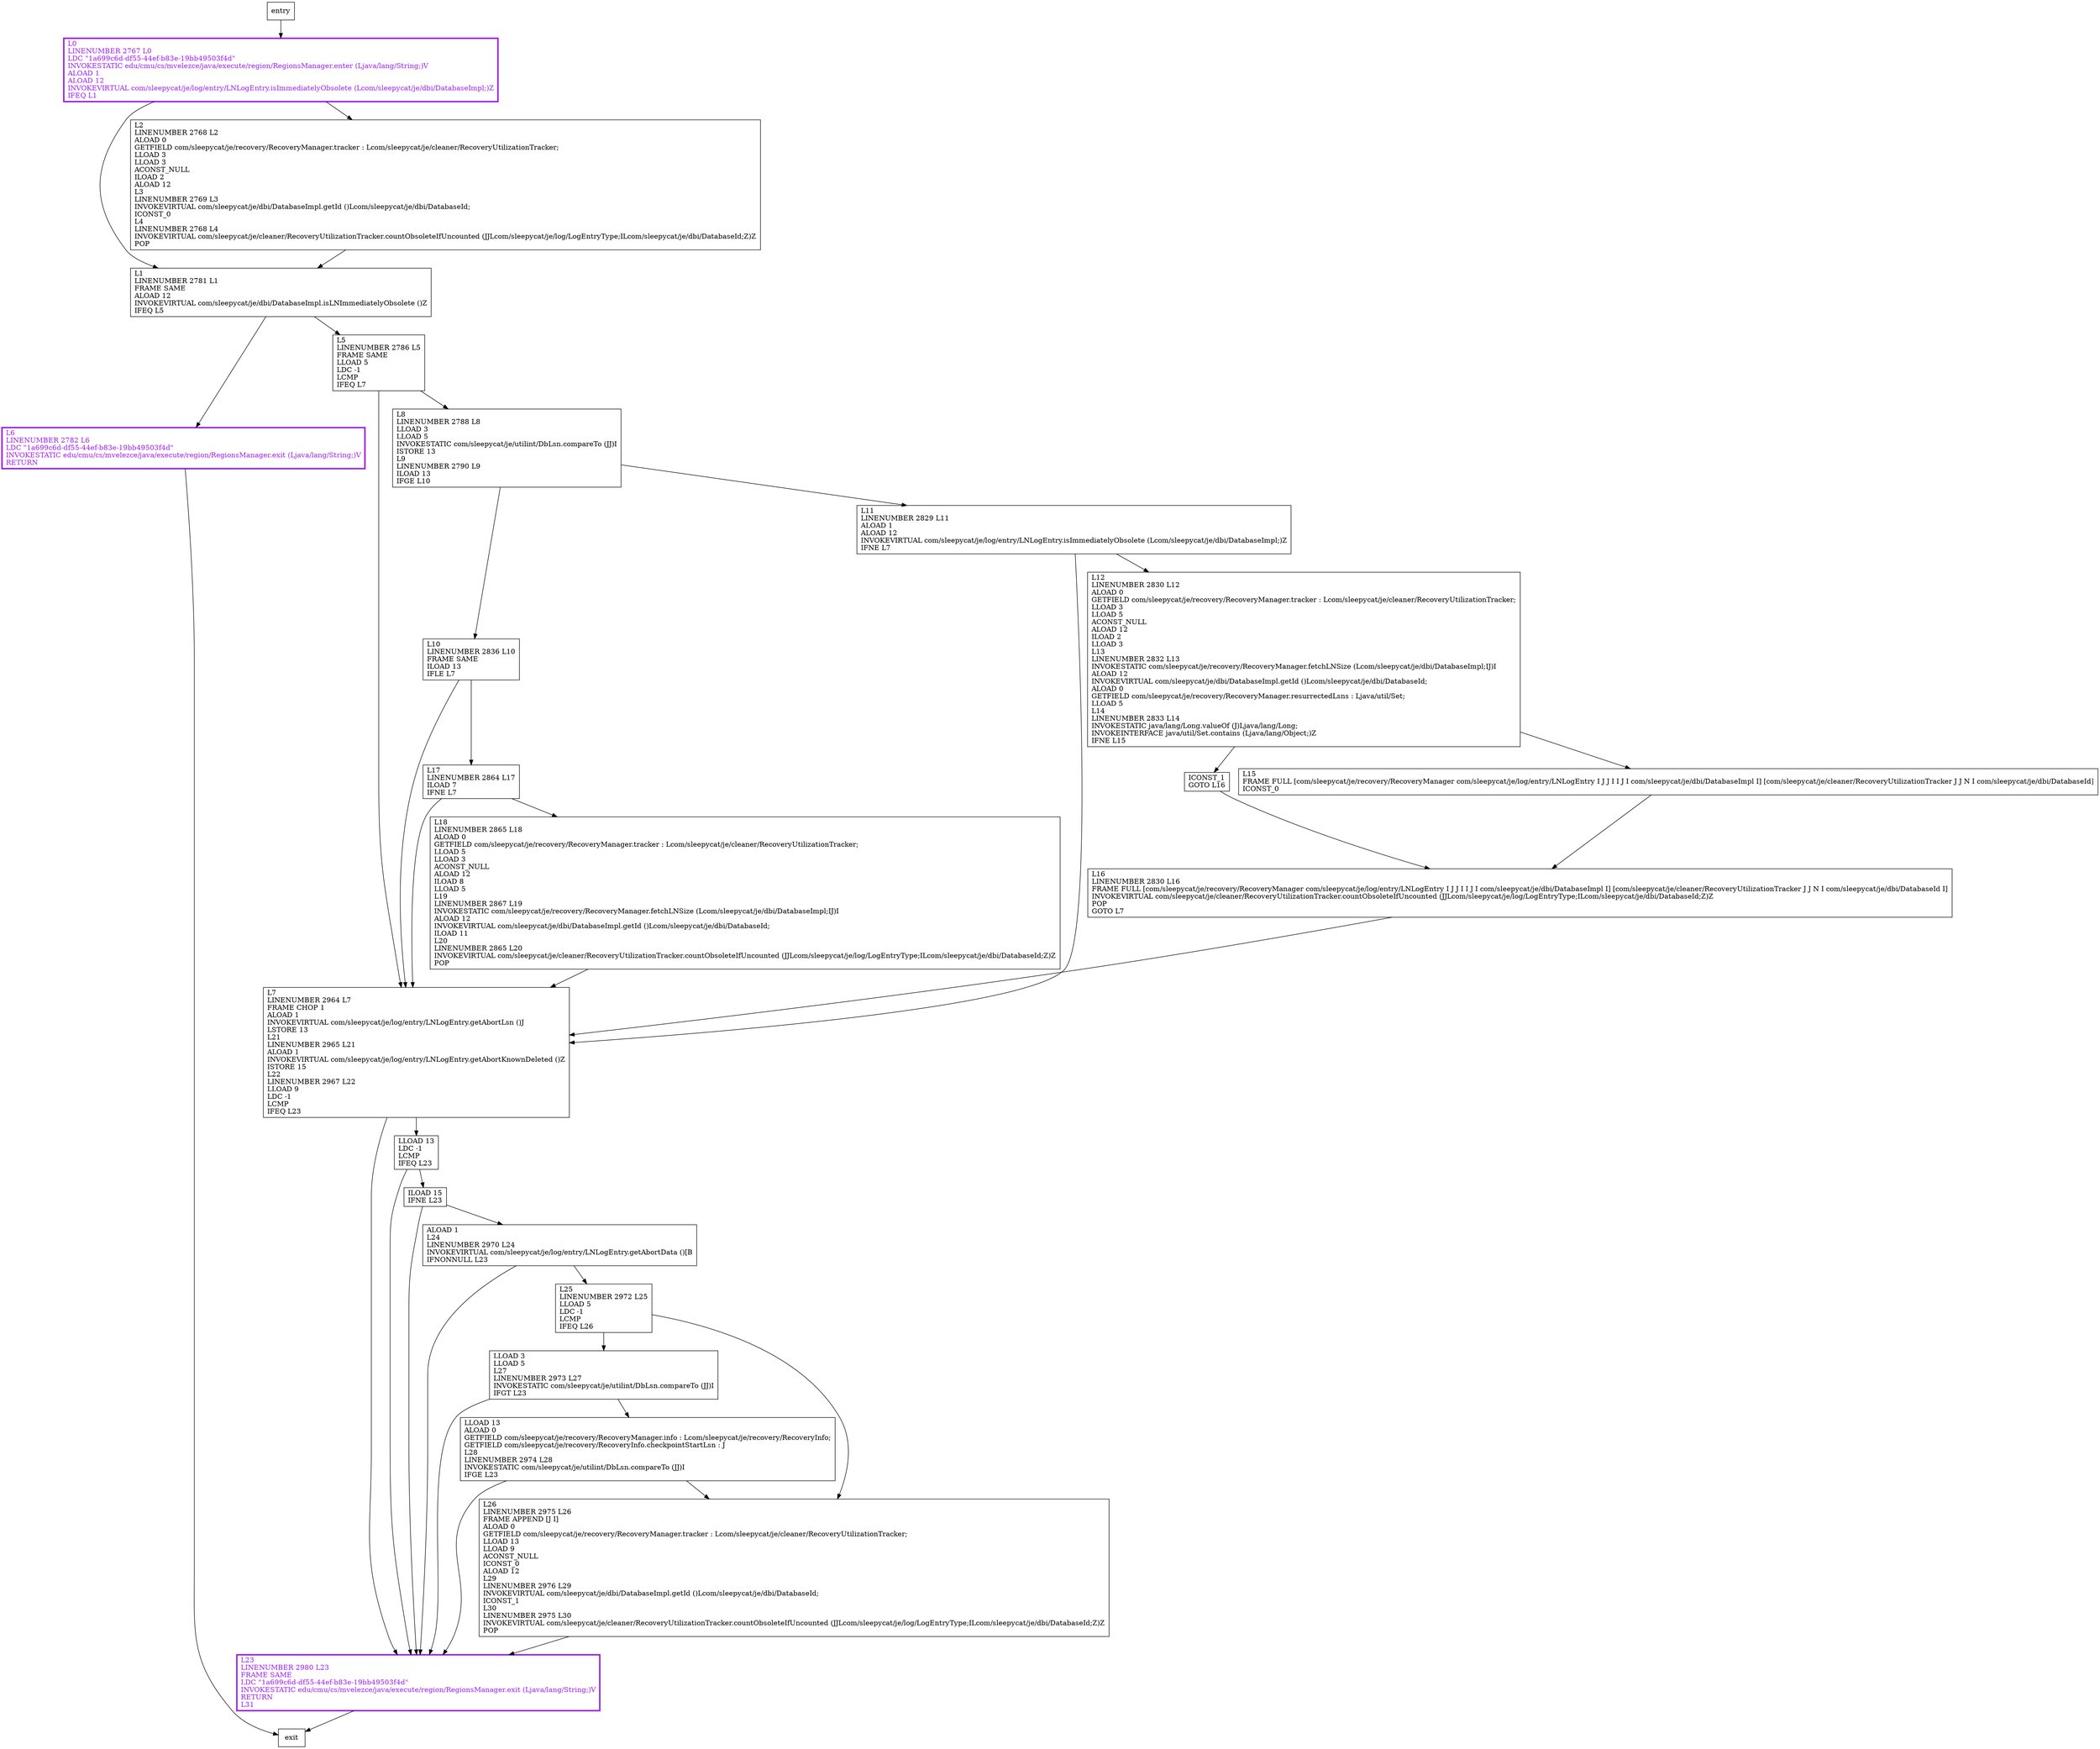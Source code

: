 digraph redoUtilizationInfo {
node [shape=record];
1979940684 [label="L1\lLINENUMBER 2781 L1\lFRAME SAME\lALOAD 12\lINVOKEVIRTUAL com/sleepycat/je/dbi/DatabaseImpl.isLNImmediatelyObsolete ()Z\lIFEQ L5\l"];
289038668 [label="L7\lLINENUMBER 2964 L7\lFRAME CHOP 1\lALOAD 1\lINVOKEVIRTUAL com/sleepycat/je/log/entry/LNLogEntry.getAbortLsn ()J\lLSTORE 13\lL21\lLINENUMBER 2965 L21\lALOAD 1\lINVOKEVIRTUAL com/sleepycat/je/log/entry/LNLogEntry.getAbortKnownDeleted ()Z\lISTORE 15\lL22\lLINENUMBER 2967 L22\lLLOAD 9\lLDC -1\lLCMP\lIFEQ L23\l"];
417094154 [label="L0\lLINENUMBER 2767 L0\lLDC \"1a699c6d-df55-44ef-b83e-19bb49503f4d\"\lINVOKESTATIC edu/cmu/cs/mvelezce/java/execute/region/RegionsManager.enter (Ljava/lang/String;)V\lALOAD 1\lALOAD 12\lINVOKEVIRTUAL com/sleepycat/je/log/entry/LNLogEntry.isImmediatelyObsolete (Lcom/sleepycat/je/dbi/DatabaseImpl;)Z\lIFEQ L1\l"];
711383673 [label="L23\lLINENUMBER 2980 L23\lFRAME SAME\lLDC \"1a699c6d-df55-44ef-b83e-19bb49503f4d\"\lINVOKESTATIC edu/cmu/cs/mvelezce/java/execute/region/RegionsManager.exit (Ljava/lang/String;)V\lRETURN\lL31\l"];
1872708692 [label="ILOAD 15\lIFNE L23\l"];
560619541 [label="L12\lLINENUMBER 2830 L12\lALOAD 0\lGETFIELD com/sleepycat/je/recovery/RecoveryManager.tracker : Lcom/sleepycat/je/cleaner/RecoveryUtilizationTracker;\lLLOAD 3\lLLOAD 5\lACONST_NULL\lALOAD 12\lILOAD 2\lLLOAD 3\lL13\lLINENUMBER 2832 L13\lINVOKESTATIC com/sleepycat/je/recovery/RecoveryManager.fetchLNSize (Lcom/sleepycat/je/dbi/DatabaseImpl;IJ)I\lALOAD 12\lINVOKEVIRTUAL com/sleepycat/je/dbi/DatabaseImpl.getId ()Lcom/sleepycat/je/dbi/DatabaseId;\lALOAD 0\lGETFIELD com/sleepycat/je/recovery/RecoveryManager.resurrectedLsns : Ljava/util/Set;\lLLOAD 5\lL14\lLINENUMBER 2833 L14\lINVOKESTATIC java/lang/Long.valueOf (J)Ljava/lang/Long;\lINVOKEINTERFACE java/util/Set.contains (Ljava/lang/Object;)Z\lIFNE L15\l"];
642700687 [label="ICONST_1\lGOTO L16\l"];
2063118379 [label="LLOAD 13\lALOAD 0\lGETFIELD com/sleepycat/je/recovery/RecoveryManager.info : Lcom/sleepycat/je/recovery/RecoveryInfo;\lGETFIELD com/sleepycat/je/recovery/RecoveryInfo.checkpointStartLsn : J\lL28\lLINENUMBER 2974 L28\lINVOKESTATIC com/sleepycat/je/utilint/DbLsn.compareTo (JJ)I\lIFGE L23\l"];
765385701 [label="L25\lLINENUMBER 2972 L25\lLLOAD 5\lLDC -1\lLCMP\lIFEQ L26\l"];
127837544 [label="L16\lLINENUMBER 2830 L16\lFRAME FULL [com/sleepycat/je/recovery/RecoveryManager com/sleepycat/je/log/entry/LNLogEntry I J J I I J I com/sleepycat/je/dbi/DatabaseImpl I] [com/sleepycat/je/cleaner/RecoveryUtilizationTracker J J N I com/sleepycat/je/dbi/DatabaseId I]\lINVOKEVIRTUAL com/sleepycat/je/cleaner/RecoveryUtilizationTracker.countObsoleteIfUncounted (JJLcom/sleepycat/je/log/LogEntryType;ILcom/sleepycat/je/dbi/DatabaseId;Z)Z\lPOP\lGOTO L7\l"];
835790880 [label="L2\lLINENUMBER 2768 L2\lALOAD 0\lGETFIELD com/sleepycat/je/recovery/RecoveryManager.tracker : Lcom/sleepycat/je/cleaner/RecoveryUtilizationTracker;\lLLOAD 3\lLLOAD 3\lACONST_NULL\lILOAD 2\lALOAD 12\lL3\lLINENUMBER 2769 L3\lINVOKEVIRTUAL com/sleepycat/je/dbi/DatabaseImpl.getId ()Lcom/sleepycat/je/dbi/DatabaseId;\lICONST_0\lL4\lLINENUMBER 2768 L4\lINVOKEVIRTUAL com/sleepycat/je/cleaner/RecoveryUtilizationTracker.countObsoleteIfUncounted (JJLcom/sleepycat/je/log/LogEntryType;ILcom/sleepycat/je/dbi/DatabaseId;Z)Z\lPOP\l"];
606021291 [label="LLOAD 3\lLLOAD 5\lL27\lLINENUMBER 2973 L27\lINVOKESTATIC com/sleepycat/je/utilint/DbLsn.compareTo (JJ)I\lIFGT L23\l"];
689101667 [label="L8\lLINENUMBER 2788 L8\lLLOAD 3\lLLOAD 5\lINVOKESTATIC com/sleepycat/je/utilint/DbLsn.compareTo (JJ)I\lISTORE 13\lL9\lLINENUMBER 2790 L9\lILOAD 13\lIFGE L10\l"];
513572504 [label="L15\lFRAME FULL [com/sleepycat/je/recovery/RecoveryManager com/sleepycat/je/log/entry/LNLogEntry I J J I I J I com/sleepycat/je/dbi/DatabaseImpl I] [com/sleepycat/je/cleaner/RecoveryUtilizationTracker J J N I com/sleepycat/je/dbi/DatabaseId]\lICONST_0\l"];
2036657064 [label="ALOAD 1\lL24\lLINENUMBER 2970 L24\lINVOKEVIRTUAL com/sleepycat/je/log/entry/LNLogEntry.getAbortData ()[B\lIFNONNULL L23\l"];
2091813002 [label="L6\lLINENUMBER 2782 L6\lLDC \"1a699c6d-df55-44ef-b83e-19bb49503f4d\"\lINVOKESTATIC edu/cmu/cs/mvelezce/java/execute/region/RegionsManager.exit (Ljava/lang/String;)V\lRETURN\l"];
1670929707 [label="L10\lLINENUMBER 2836 L10\lFRAME SAME\lILOAD 13\lIFLE L7\l"];
1486979552 [label="LLOAD 13\lLDC -1\lLCMP\lIFEQ L23\l"];
825715005 [label="L26\lLINENUMBER 2975 L26\lFRAME APPEND [J I]\lALOAD 0\lGETFIELD com/sleepycat/je/recovery/RecoveryManager.tracker : Lcom/sleepycat/je/cleaner/RecoveryUtilizationTracker;\lLLOAD 13\lLLOAD 9\lACONST_NULL\lICONST_0\lALOAD 12\lL29\lLINENUMBER 2976 L29\lINVOKEVIRTUAL com/sleepycat/je/dbi/DatabaseImpl.getId ()Lcom/sleepycat/je/dbi/DatabaseId;\lICONST_1\lL30\lLINENUMBER 2975 L30\lINVOKEVIRTUAL com/sleepycat/je/cleaner/RecoveryUtilizationTracker.countObsoleteIfUncounted (JJLcom/sleepycat/je/log/LogEntryType;ILcom/sleepycat/je/dbi/DatabaseId;Z)Z\lPOP\l"];
135516096 [label="L18\lLINENUMBER 2865 L18\lALOAD 0\lGETFIELD com/sleepycat/je/recovery/RecoveryManager.tracker : Lcom/sleepycat/je/cleaner/RecoveryUtilizationTracker;\lLLOAD 5\lLLOAD 3\lACONST_NULL\lALOAD 12\lILOAD 8\lLLOAD 5\lL19\lLINENUMBER 2867 L19\lINVOKESTATIC com/sleepycat/je/recovery/RecoveryManager.fetchLNSize (Lcom/sleepycat/je/dbi/DatabaseImpl;IJ)I\lALOAD 12\lINVOKEVIRTUAL com/sleepycat/je/dbi/DatabaseImpl.getId ()Lcom/sleepycat/je/dbi/DatabaseId;\lILOAD 11\lL20\lLINENUMBER 2865 L20\lINVOKEVIRTUAL com/sleepycat/je/cleaner/RecoveryUtilizationTracker.countObsoleteIfUncounted (JJLcom/sleepycat/je/log/LogEntryType;ILcom/sleepycat/je/dbi/DatabaseId;Z)Z\lPOP\l"];
114855505 [label="L5\lLINENUMBER 2786 L5\lFRAME SAME\lLLOAD 5\lLDC -1\lLCMP\lIFEQ L7\l"];
1963333446 [label="L17\lLINENUMBER 2864 L17\lILOAD 7\lIFNE L7\l"];
1803182614 [label="L11\lLINENUMBER 2829 L11\lALOAD 1\lALOAD 12\lINVOKEVIRTUAL com/sleepycat/je/log/entry/LNLogEntry.isImmediatelyObsolete (Lcom/sleepycat/je/dbi/DatabaseImpl;)Z\lIFNE L7\l"];
entry;
exit;
1979940684 -> 2091813002
1979940684 -> 114855505
289038668 -> 1486979552
289038668 -> 711383673
1872708692 -> 2036657064
1872708692 -> 711383673
560619541 -> 513572504
560619541 -> 642700687
2063118379 -> 825715005
2063118379 -> 711383673
127837544 -> 289038668
606021291 -> 711383673
606021291 -> 2063118379
2091813002 -> exit
1670929707 -> 289038668
1670929707 -> 1963333446
1486979552 -> 711383673
1486979552 -> 1872708692
135516096 -> 289038668
1803182614 -> 289038668
1803182614 -> 560619541
417094154 -> 1979940684
417094154 -> 835790880
711383673 -> exit
642700687 -> 127837544
765385701 -> 825715005
765385701 -> 606021291
835790880 -> 1979940684
entry -> 417094154
689101667 -> 1670929707
689101667 -> 1803182614
513572504 -> 127837544
2036657064 -> 711383673
2036657064 -> 765385701
825715005 -> 711383673
114855505 -> 689101667
114855505 -> 289038668
1963333446 -> 289038668
1963333446 -> 135516096
417094154[fontcolor="purple", penwidth=3, color="purple"];
2091813002[fontcolor="purple", penwidth=3, color="purple"];
711383673[fontcolor="purple", penwidth=3, color="purple"];
}
